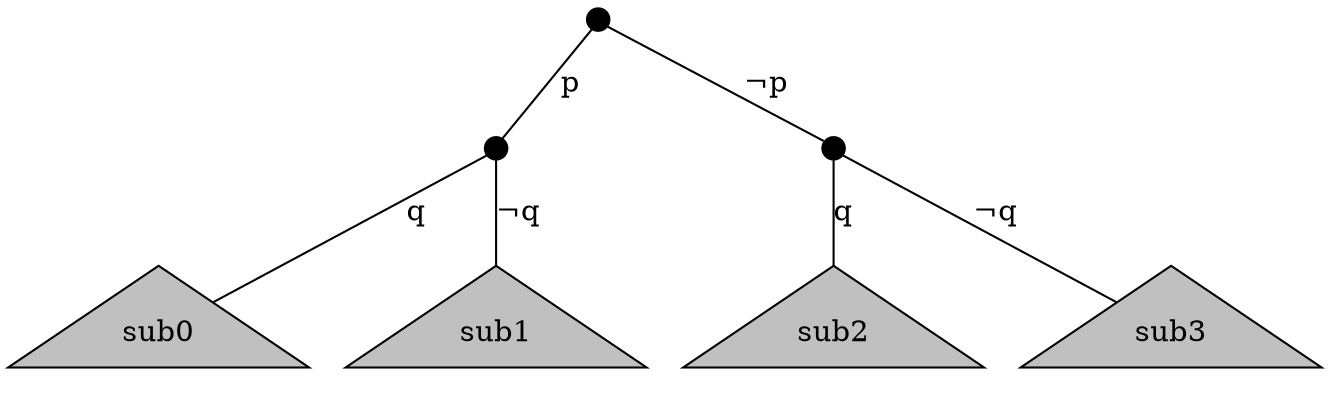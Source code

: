 digraph G {
	node [shape=point,height=.15];
	edge [arrowhead=none];
	r [regular=true];
	p [regular = true];
	notp [regular = true];
	sub0 [shape = triangle,style=filled,fillcolor=grey];
	sub1 [shape = triangle,style=filled,fillcolor=grey];
	sub2 [shape = triangle,style=filled,fillcolor=grey];
	sub3 [shape = triangle,style=filled,fillcolor=grey];
	r -> p [label=p];
	r -> notp [label=¬p];
	p -> sub0 [label=q];
	p -> sub1 [label=¬q];
	notp -> sub2 [label=q];
	notp -> sub3 [label=¬q];
}